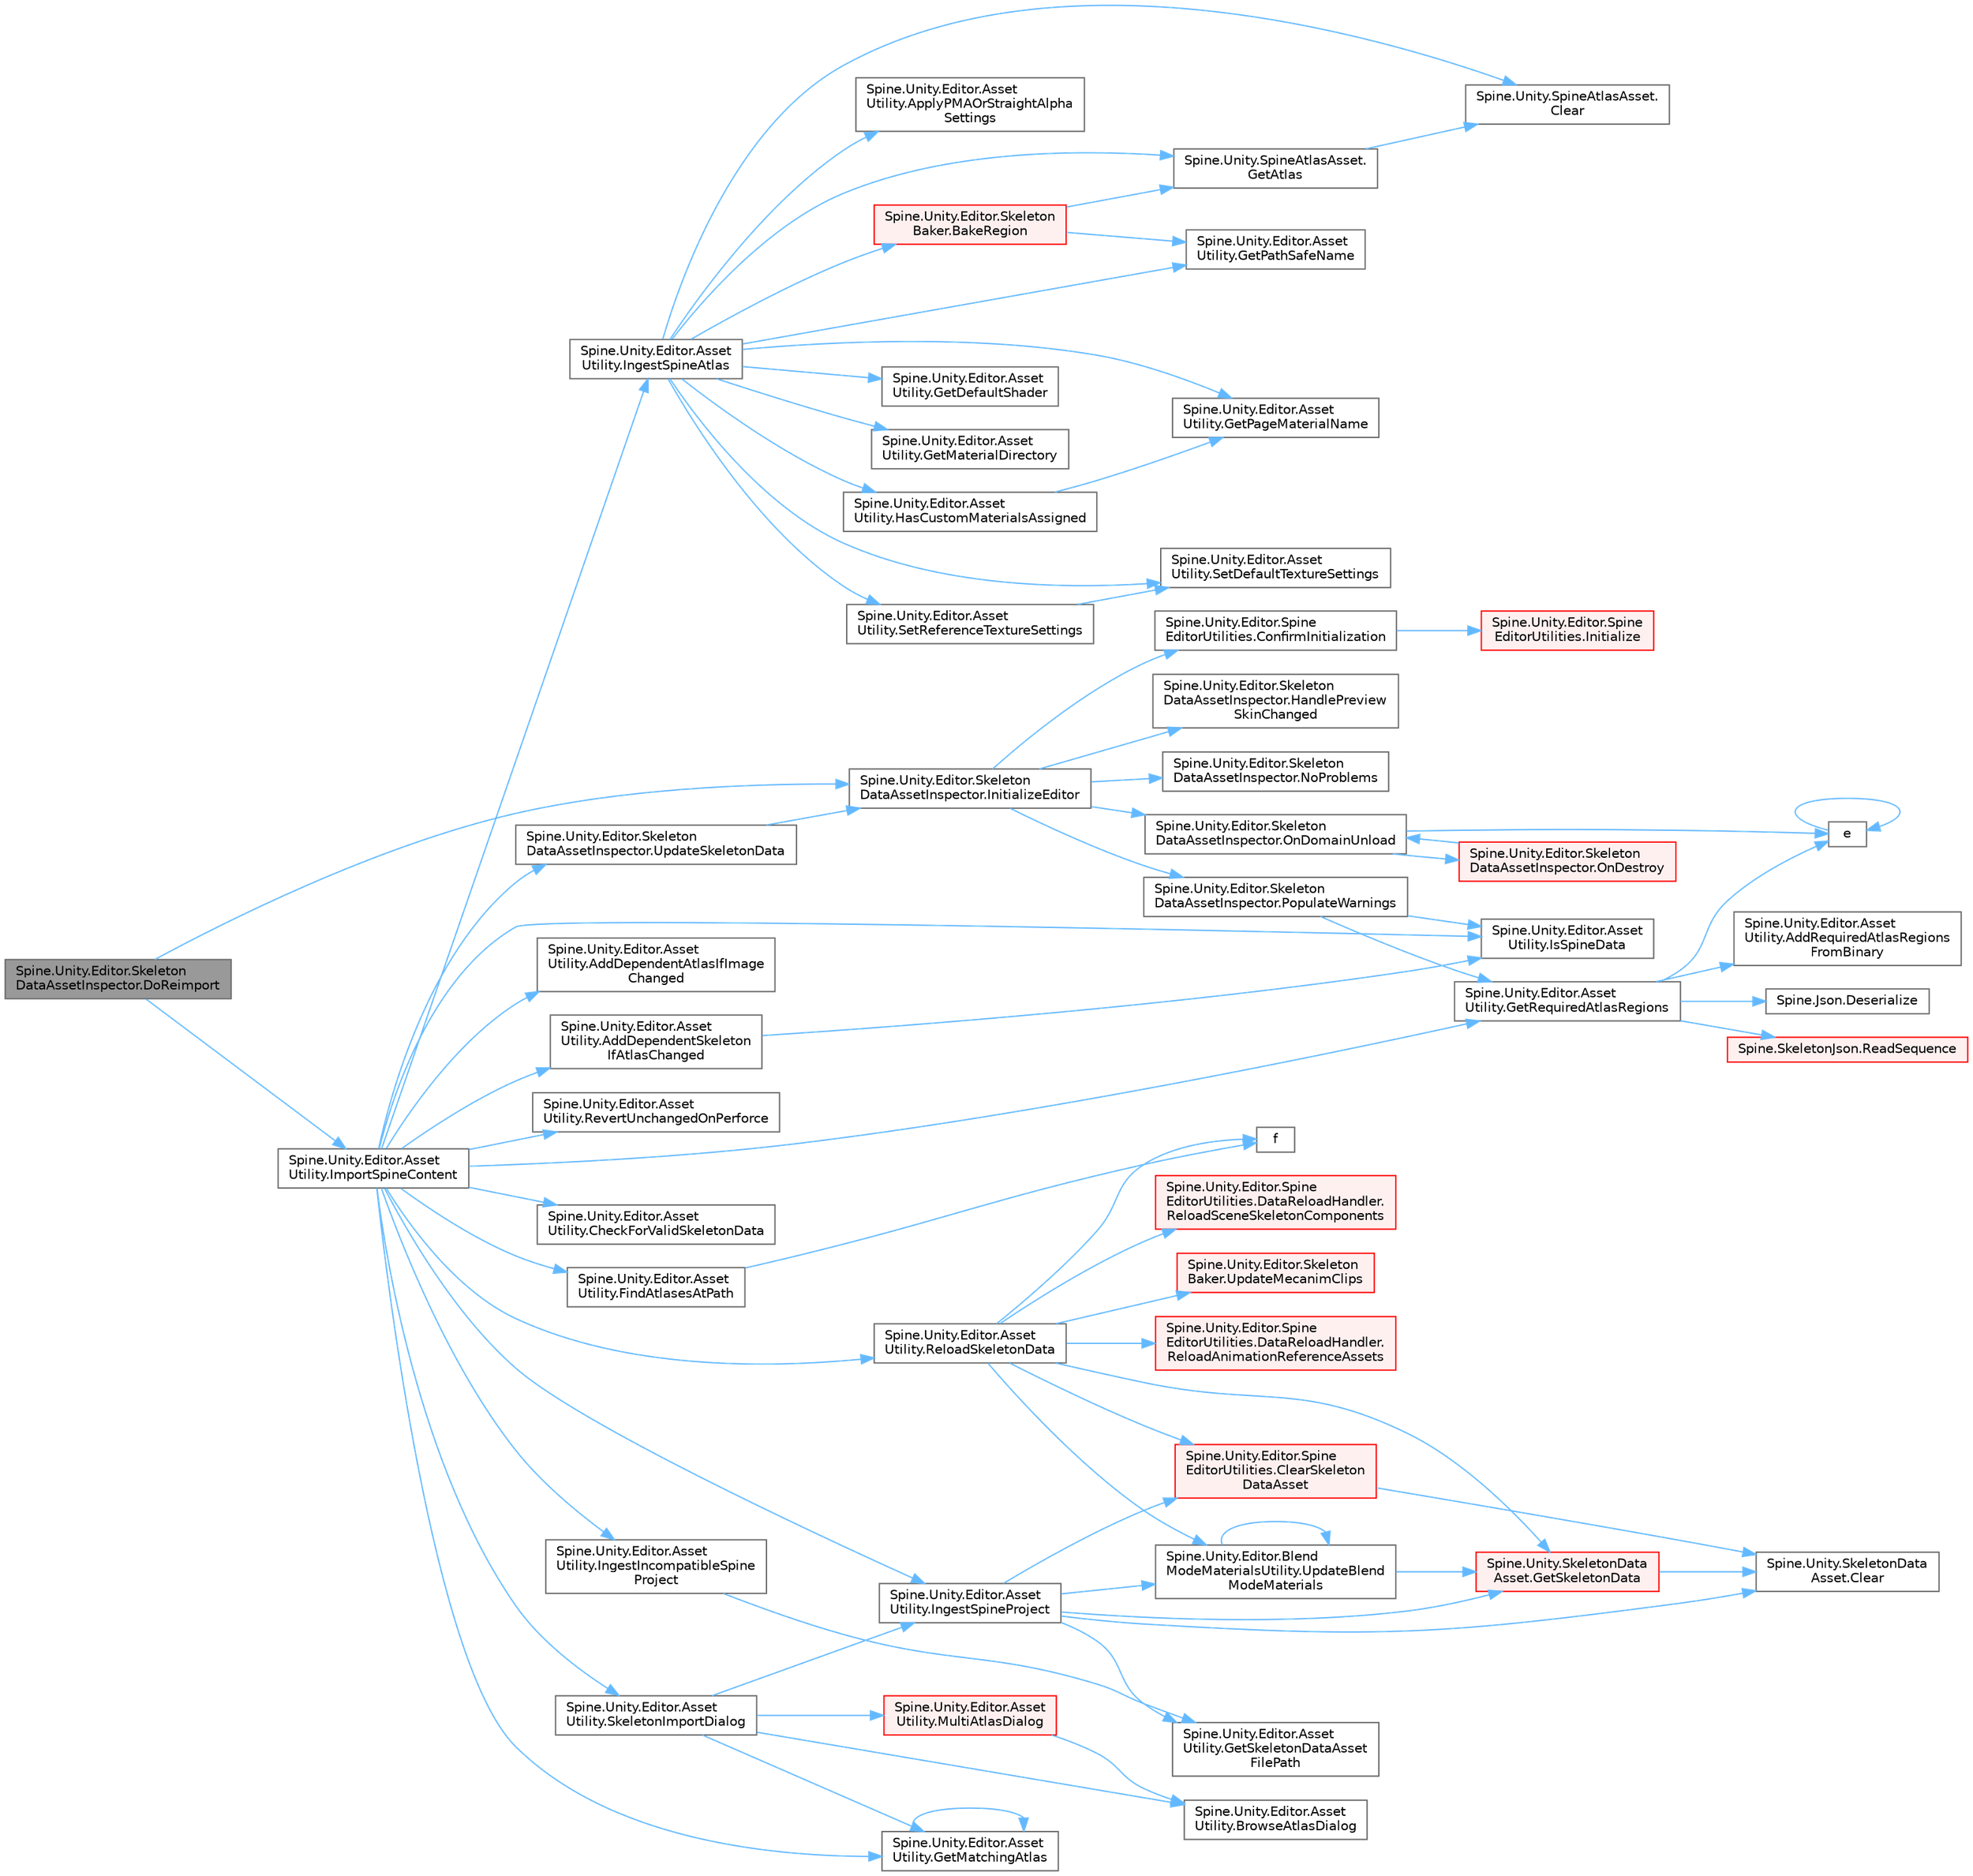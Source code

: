 digraph "Spine.Unity.Editor.SkeletonDataAssetInspector.DoReimport"
{
 // LATEX_PDF_SIZE
  bgcolor="transparent";
  edge [fontname=Helvetica,fontsize=10,labelfontname=Helvetica,labelfontsize=10];
  node [fontname=Helvetica,fontsize=10,shape=box,height=0.2,width=0.4];
  rankdir="LR";
  Node1 [id="Node000001",label="Spine.Unity.Editor.Skeleton\lDataAssetInspector.DoReimport",height=0.2,width=0.4,color="gray40", fillcolor="grey60", style="filled", fontcolor="black",tooltip=" "];
  Node1 -> Node2 [id="edge1_Node000001_Node000002",color="steelblue1",style="solid",tooltip=" "];
  Node2 [id="Node000002",label="Spine.Unity.Editor.Asset\lUtility.ImportSpineContent",height=0.2,width=0.4,color="grey40", fillcolor="white", style="filled",URL="$class_spine_1_1_unity_1_1_editor_1_1_asset_utility.html#a129399d9694a702946a53beeb24c0f84",tooltip=" "];
  Node2 -> Node3 [id="edge2_Node000002_Node000003",color="steelblue1",style="solid",tooltip=" "];
  Node3 [id="Node000003",label="Spine.Unity.Editor.Asset\lUtility.AddDependentAtlasIfImage\lChanged",height=0.2,width=0.4,color="grey40", fillcolor="white", style="filled",URL="$class_spine_1_1_unity_1_1_editor_1_1_asset_utility.html#a00f952b544fa33c3c715243827ffa5f6",tooltip=" "];
  Node2 -> Node4 [id="edge3_Node000002_Node000004",color="steelblue1",style="solid",tooltip=" "];
  Node4 [id="Node000004",label="Spine.Unity.Editor.Asset\lUtility.AddDependentSkeleton\lIfAtlasChanged",height=0.2,width=0.4,color="grey40", fillcolor="white", style="filled",URL="$class_spine_1_1_unity_1_1_editor_1_1_asset_utility.html#a76d6a12def1fa2dac25d42b450e1a4fa",tooltip=" "];
  Node4 -> Node5 [id="edge4_Node000004_Node000005",color="steelblue1",style="solid",tooltip=" "];
  Node5 [id="Node000005",label="Spine.Unity.Editor.Asset\lUtility.IsSpineData",height=0.2,width=0.4,color="grey40", fillcolor="white", style="filled",URL="$class_spine_1_1_unity_1_1_editor_1_1_asset_utility.html#a5493c1798919ca8a194431e6530df4ba",tooltip=" "];
  Node2 -> Node6 [id="edge5_Node000002_Node000006",color="steelblue1",style="solid",tooltip=" "];
  Node6 [id="Node000006",label="Spine.Unity.Editor.Asset\lUtility.CheckForValidSkeletonData",height=0.2,width=0.4,color="grey40", fillcolor="white", style="filled",URL="$class_spine_1_1_unity_1_1_editor_1_1_asset_utility.html#ad1d5d96d5473c0c9556a849b60f811df",tooltip=" "];
  Node2 -> Node7 [id="edge6_Node000002_Node000007",color="steelblue1",style="solid",tooltip=" "];
  Node7 [id="Node000007",label="Spine.Unity.Editor.Asset\lUtility.FindAtlasesAtPath",height=0.2,width=0.4,color="grey40", fillcolor="white", style="filled",URL="$class_spine_1_1_unity_1_1_editor_1_1_asset_utility.html#aac219153dc439732e1287623d2606a3b",tooltip=" "];
  Node7 -> Node8 [id="edge7_Node000007_Node000008",color="steelblue1",style="solid",tooltip=" "];
  Node8 [id="Node000008",label="f",height=0.2,width=0.4,color="grey40", fillcolor="white", style="filled",URL="$cxx11__tensor__map_8cpp.html#a7f507fea02198f6cb81c86640c7b1a4e",tooltip=" "];
  Node2 -> Node9 [id="edge8_Node000002_Node000009",color="steelblue1",style="solid",tooltip=" "];
  Node9 [id="Node000009",label="Spine.Unity.Editor.Asset\lUtility.GetMatchingAtlas",height=0.2,width=0.4,color="grey40", fillcolor="white", style="filled",URL="$class_spine_1_1_unity_1_1_editor_1_1_asset_utility.html#aea721228def0c83ad4f8e5427de1558d",tooltip=" "];
  Node9 -> Node9 [id="edge9_Node000009_Node000009",color="steelblue1",style="solid",tooltip=" "];
  Node2 -> Node10 [id="edge10_Node000002_Node000010",color="steelblue1",style="solid",tooltip=" "];
  Node10 [id="Node000010",label="Spine.Unity.Editor.Asset\lUtility.GetRequiredAtlasRegions",height=0.2,width=0.4,color="grey40", fillcolor="white", style="filled",URL="$class_spine_1_1_unity_1_1_editor_1_1_asset_utility.html#ab2330f779e34bc3046d8343f9ed9cbaf",tooltip=" "];
  Node10 -> Node11 [id="edge11_Node000010_Node000011",color="steelblue1",style="solid",tooltip=" "];
  Node11 [id="Node000011",label="Spine.Unity.Editor.Asset\lUtility.AddRequiredAtlasRegions\lFromBinary",height=0.2,width=0.4,color="grey40", fillcolor="white", style="filled",URL="$class_spine_1_1_unity_1_1_editor_1_1_asset_utility.html#a9f1fc8b32fcfffd2f05824dc84e20b71",tooltip=" "];
  Node10 -> Node12 [id="edge12_Node000010_Node000012",color="steelblue1",style="solid",tooltip=" "];
  Node12 [id="Node000012",label="Spine.Json.Deserialize",height=0.2,width=0.4,color="grey40", fillcolor="white", style="filled",URL="$class_spine_1_1_json.html#af98b2062414586e649da25e7db85b3b6",tooltip=" "];
  Node10 -> Node13 [id="edge13_Node000010_Node000013",color="steelblue1",style="solid",tooltip=" "];
  Node13 [id="Node000013",label="e",height=0.2,width=0.4,color="grey40", fillcolor="white", style="filled",URL="$_cwise__array__power__array_8cpp.html#a9cb86ff854760bf91a154f2724a9101d",tooltip=" "];
  Node13 -> Node13 [id="edge14_Node000013_Node000013",color="steelblue1",style="solid",tooltip=" "];
  Node10 -> Node14 [id="edge15_Node000010_Node000014",color="steelblue1",style="solid",tooltip=" "];
  Node14 [id="Node000014",label="Spine.SkeletonJson.ReadSequence",height=0.2,width=0.4,color="red", fillcolor="#FFF0F0", style="filled",URL="$class_spine_1_1_skeleton_json.html#a7d53f4ff61cedf159c4eb87a68856e54",tooltip=" "];
  Node2 -> Node16 [id="edge16_Node000002_Node000016",color="steelblue1",style="solid",tooltip=" "];
  Node16 [id="Node000016",label="Spine.Unity.Editor.Asset\lUtility.IngestIncompatibleSpine\lProject",height=0.2,width=0.4,color="grey40", fillcolor="white", style="filled",URL="$class_spine_1_1_unity_1_1_editor_1_1_asset_utility.html#a5a52499fd0dd579be9ac059bc4f4a0ff",tooltip=" "];
  Node16 -> Node17 [id="edge17_Node000016_Node000017",color="steelblue1",style="solid",tooltip=" "];
  Node17 [id="Node000017",label="Spine.Unity.Editor.Asset\lUtility.GetSkeletonDataAsset\lFilePath",height=0.2,width=0.4,color="grey40", fillcolor="white", style="filled",URL="$class_spine_1_1_unity_1_1_editor_1_1_asset_utility.html#ae05677a71eb22c9e4ba383ec991b0884",tooltip=" "];
  Node2 -> Node18 [id="edge18_Node000002_Node000018",color="steelblue1",style="solid",tooltip=" "];
  Node18 [id="Node000018",label="Spine.Unity.Editor.Asset\lUtility.IngestSpineAtlas",height=0.2,width=0.4,color="grey40", fillcolor="white", style="filled",URL="$class_spine_1_1_unity_1_1_editor_1_1_asset_utility.html#abb2b0268085ed60dc8fa79dad63b2612",tooltip=" "];
  Node18 -> Node19 [id="edge19_Node000018_Node000019",color="steelblue1",style="solid",tooltip=" "];
  Node19 [id="Node000019",label="Spine.Unity.Editor.Asset\lUtility.ApplyPMAOrStraightAlpha\lSettings",height=0.2,width=0.4,color="grey40", fillcolor="white", style="filled",URL="$class_spine_1_1_unity_1_1_editor_1_1_asset_utility.html#aaba77b5d4db09cdc9b97151861b5afd3",tooltip=" "];
  Node18 -> Node20 [id="edge20_Node000018_Node000020",color="steelblue1",style="solid",tooltip=" "];
  Node20 [id="Node000020",label="Spine.Unity.Editor.Skeleton\lBaker.BakeRegion",height=0.2,width=0.4,color="red", fillcolor="#FFF0F0", style="filled",URL="$class_spine_1_1_unity_1_1_editor_1_1_skeleton_baker.html#a7e5ffc84e22db43b94dcff0babe25943",tooltip=" "];
  Node20 -> Node24 [id="edge21_Node000020_Node000024",color="steelblue1",style="solid",tooltip=" "];
  Node24 [id="Node000024",label="Spine.Unity.SpineAtlasAsset.\lGetAtlas",height=0.2,width=0.4,color="grey40", fillcolor="white", style="filled",URL="$class_spine_1_1_unity_1_1_spine_atlas_asset.html#a4d864ed90c7050dc5a3e26676b275334",tooltip="The atlas or null if it could not be loaded."];
  Node24 -> Node25 [id="edge22_Node000024_Node000025",color="steelblue1",style="solid",tooltip=" "];
  Node25 [id="Node000025",label="Spine.Unity.SpineAtlasAsset.\lClear",height=0.2,width=0.4,color="grey40", fillcolor="white", style="filled",URL="$class_spine_1_1_unity_1_1_spine_atlas_asset.html#a82399110815f64282fb2ee8a24f1b355",tooltip=" "];
  Node20 -> Node26 [id="edge23_Node000020_Node000026",color="steelblue1",style="solid",tooltip=" "];
  Node26 [id="Node000026",label="Spine.Unity.Editor.Asset\lUtility.GetPathSafeName",height=0.2,width=0.4,color="grey40", fillcolor="white", style="filled",URL="$class_spine_1_1_unity_1_1_editor_1_1_asset_utility.html#af64fdc27618f76c849ddabd85d7ad037",tooltip=" "];
  Node18 -> Node25 [id="edge24_Node000018_Node000025",color="steelblue1",style="solid",tooltip=" "];
  Node18 -> Node24 [id="edge25_Node000018_Node000024",color="steelblue1",style="solid",tooltip=" "];
  Node18 -> Node28 [id="edge26_Node000018_Node000028",color="steelblue1",style="solid",tooltip=" "];
  Node28 [id="Node000028",label="Spine.Unity.Editor.Asset\lUtility.GetDefaultShader",height=0.2,width=0.4,color="grey40", fillcolor="white", style="filled",URL="$class_spine_1_1_unity_1_1_editor_1_1_asset_utility.html#a54c5c1e106cd174eb4842313b1b4d68c",tooltip=" "];
  Node18 -> Node29 [id="edge27_Node000018_Node000029",color="steelblue1",style="solid",tooltip=" "];
  Node29 [id="Node000029",label="Spine.Unity.Editor.Asset\lUtility.GetMaterialDirectory",height=0.2,width=0.4,color="grey40", fillcolor="white", style="filled",URL="$class_spine_1_1_unity_1_1_editor_1_1_asset_utility.html#a44f125caa19e215e349fba0ab5495201",tooltip=" "];
  Node18 -> Node30 [id="edge28_Node000018_Node000030",color="steelblue1",style="solid",tooltip=" "];
  Node30 [id="Node000030",label="Spine.Unity.Editor.Asset\lUtility.GetPageMaterialName",height=0.2,width=0.4,color="grey40", fillcolor="white", style="filled",URL="$class_spine_1_1_unity_1_1_editor_1_1_asset_utility.html#a47d710b85ebfbbad9d300eceb5de1828",tooltip=" "];
  Node18 -> Node26 [id="edge29_Node000018_Node000026",color="steelblue1",style="solid",tooltip=" "];
  Node18 -> Node31 [id="edge30_Node000018_Node000031",color="steelblue1",style="solid",tooltip=" "];
  Node31 [id="Node000031",label="Spine.Unity.Editor.Asset\lUtility.HasCustomMaterialsAssigned",height=0.2,width=0.4,color="grey40", fillcolor="white", style="filled",URL="$class_spine_1_1_unity_1_1_editor_1_1_asset_utility.html#acb8ae20b06e707cdd38009a0bdcd8a6f",tooltip=" "];
  Node31 -> Node30 [id="edge31_Node000031_Node000030",color="steelblue1",style="solid",tooltip=" "];
  Node18 -> Node32 [id="edge32_Node000018_Node000032",color="steelblue1",style="solid",tooltip=" "];
  Node32 [id="Node000032",label="Spine.Unity.Editor.Asset\lUtility.SetDefaultTextureSettings",height=0.2,width=0.4,color="grey40", fillcolor="white", style="filled",URL="$class_spine_1_1_unity_1_1_editor_1_1_asset_utility.html#ad930bdd8f9dbda43ca7b16ba764763e6",tooltip=" "];
  Node18 -> Node33 [id="edge33_Node000018_Node000033",color="steelblue1",style="solid",tooltip=" "];
  Node33 [id="Node000033",label="Spine.Unity.Editor.Asset\lUtility.SetReferenceTextureSettings",height=0.2,width=0.4,color="grey40", fillcolor="white", style="filled",URL="$class_spine_1_1_unity_1_1_editor_1_1_asset_utility.html#a70ac607cca8e3c7893601b9a334ea607",tooltip=" "];
  Node33 -> Node32 [id="edge34_Node000033_Node000032",color="steelblue1",style="solid",tooltip=" "];
  Node2 -> Node34 [id="edge35_Node000002_Node000034",color="steelblue1",style="solid",tooltip=" "];
  Node34 [id="Node000034",label="Spine.Unity.Editor.Asset\lUtility.IngestSpineProject",height=0.2,width=0.4,color="grey40", fillcolor="white", style="filled",URL="$class_spine_1_1_unity_1_1_editor_1_1_asset_utility.html#a33ee172711b75740992b7e7a721e2410",tooltip=" "];
  Node34 -> Node35 [id="edge36_Node000034_Node000035",color="steelblue1",style="solid",tooltip=" "];
  Node35 [id="Node000035",label="Spine.Unity.SkeletonData\lAsset.Clear",height=0.2,width=0.4,color="grey40", fillcolor="white", style="filled",URL="$class_spine_1_1_unity_1_1_skeleton_data_asset.html#a0609f106c8b6f209cdcc696dc7ef5361",tooltip="Clears the loaded SkeletonData and AnimationStateData. Use this to force a reload for the next time G..."];
  Node34 -> Node36 [id="edge37_Node000034_Node000036",color="steelblue1",style="solid",tooltip=" "];
  Node36 [id="Node000036",label="Spine.Unity.Editor.Spine\lEditorUtilities.ClearSkeleton\lDataAsset",height=0.2,width=0.4,color="red", fillcolor="#FFF0F0", style="filled",URL="$class_spine_1_1_unity_1_1_editor_1_1_spine_editor_utilities.html#aae92ccf04c1d0144da4b35d9cecb6e32",tooltip=" "];
  Node36 -> Node35 [id="edge38_Node000036_Node000035",color="steelblue1",style="solid",tooltip=" "];
  Node34 -> Node40 [id="edge39_Node000034_Node000040",color="steelblue1",style="solid",tooltip=" "];
  Node40 [id="Node000040",label="Spine.Unity.SkeletonData\lAsset.GetSkeletonData",height=0.2,width=0.4,color="red", fillcolor="#FFF0F0", style="filled",URL="$class_spine_1_1_unity_1_1_skeleton_data_asset.html#a2b0df38bd74c1b464ed8543f72c7fd4e",tooltip="Loads, caches and returns the SkeletonData from the skeleton data file. Returns the cached SkeletonDa..."];
  Node40 -> Node35 [id="edge40_Node000040_Node000035",color="steelblue1",style="solid",tooltip=" "];
  Node34 -> Node17 [id="edge41_Node000034_Node000017",color="steelblue1",style="solid",tooltip=" "];
  Node34 -> Node49 [id="edge42_Node000034_Node000049",color="steelblue1",style="solid",tooltip=" "];
  Node49 [id="Node000049",label="Spine.Unity.Editor.Blend\lModeMaterialsUtility.UpdateBlend\lModeMaterials",height=0.2,width=0.4,color="grey40", fillcolor="white", style="filled",URL="$class_spine_1_1_unity_1_1_editor_1_1_blend_mode_materials_utility.html#a6ba705969a356a07623ded4f7284a94c",tooltip=" "];
  Node49 -> Node40 [id="edge43_Node000049_Node000040",color="steelblue1",style="solid",tooltip=" "];
  Node49 -> Node49 [id="edge44_Node000049_Node000049",color="steelblue1",style="solid",tooltip=" "];
  Node2 -> Node5 [id="edge45_Node000002_Node000005",color="steelblue1",style="solid",tooltip=" "];
  Node2 -> Node50 [id="edge46_Node000002_Node000050",color="steelblue1",style="solid",tooltip=" "];
  Node50 [id="Node000050",label="Spine.Unity.Editor.Asset\lUtility.ReloadSkeletonData",height=0.2,width=0.4,color="grey40", fillcolor="white", style="filled",URL="$class_spine_1_1_unity_1_1_editor_1_1_asset_utility.html#a1f0cec794d606d403d5066600ff07b2d",tooltip=" "];
  Node50 -> Node36 [id="edge47_Node000050_Node000036",color="steelblue1",style="solid",tooltip=" "];
  Node50 -> Node8 [id="edge48_Node000050_Node000008",color="steelblue1",style="solid",tooltip=" "];
  Node50 -> Node40 [id="edge49_Node000050_Node000040",color="steelblue1",style="solid",tooltip=" "];
  Node50 -> Node51 [id="edge50_Node000050_Node000051",color="steelblue1",style="solid",tooltip=" "];
  Node51 [id="Node000051",label="Spine.Unity.Editor.Spine\lEditorUtilities.DataReloadHandler.\lReloadAnimationReferenceAssets",height=0.2,width=0.4,color="red", fillcolor="#FFF0F0", style="filled",URL="$class_spine_1_1_unity_1_1_editor_1_1_spine_editor_utilities_1_1_data_reload_handler.html#a239f9dec03306653aa9132aae1703cec",tooltip=" "];
  Node50 -> Node52 [id="edge51_Node000050_Node000052",color="steelblue1",style="solid",tooltip=" "];
  Node52 [id="Node000052",label="Spine.Unity.Editor.Spine\lEditorUtilities.DataReloadHandler.\lReloadSceneSkeletonComponents",height=0.2,width=0.4,color="red", fillcolor="#FFF0F0", style="filled",URL="$class_spine_1_1_unity_1_1_editor_1_1_spine_editor_utilities_1_1_data_reload_handler.html#a37495a7861854dc65784523dc6b5a3b8",tooltip=" "];
  Node50 -> Node49 [id="edge52_Node000050_Node000049",color="steelblue1",style="solid",tooltip=" "];
  Node50 -> Node74 [id="edge53_Node000050_Node000074",color="steelblue1",style="solid",tooltip=" "];
  Node74 [id="Node000074",label="Spine.Unity.Editor.Skeleton\lBaker.UpdateMecanimClips",height=0.2,width=0.4,color="red", fillcolor="#FFF0F0", style="filled",URL="$class_spine_1_1_unity_1_1_editor_1_1_skeleton_baker.html#ad1cec465ac371a6c39e52ade018ca513",tooltip=" "];
  Node2 -> Node79 [id="edge54_Node000002_Node000079",color="steelblue1",style="solid",tooltip=" "];
  Node79 [id="Node000079",label="Spine.Unity.Editor.Asset\lUtility.RevertUnchangedOnPerforce",height=0.2,width=0.4,color="grey40", fillcolor="white", style="filled",URL="$class_spine_1_1_unity_1_1_editor_1_1_asset_utility.html#af17053f52e08a981dbf65ba7cd630bc2",tooltip="Prevents automatic check-out of unchanged, identically re-created assets (e.g. when re-imported) when..."];
  Node2 -> Node80 [id="edge55_Node000002_Node000080",color="steelblue1",style="solid",tooltip=" "];
  Node80 [id="Node000080",label="Spine.Unity.Editor.Asset\lUtility.SkeletonImportDialog",height=0.2,width=0.4,color="grey40", fillcolor="white", style="filled",URL="$class_spine_1_1_unity_1_1_editor_1_1_asset_utility.html#acb4edad5503559110a1d63c3828cb6e3",tooltip=" "];
  Node80 -> Node81 [id="edge56_Node000080_Node000081",color="steelblue1",style="solid",tooltip=" "];
  Node81 [id="Node000081",label="Spine.Unity.Editor.Asset\lUtility.BrowseAtlasDialog",height=0.2,width=0.4,color="grey40", fillcolor="white", style="filled",URL="$class_spine_1_1_unity_1_1_editor_1_1_asset_utility.html#a34b6f52476f892de847ca41600a10757",tooltip=" "];
  Node80 -> Node9 [id="edge57_Node000080_Node000009",color="steelblue1",style="solid",tooltip=" "];
  Node80 -> Node34 [id="edge58_Node000080_Node000034",color="steelblue1",style="solid",tooltip=" "];
  Node80 -> Node82 [id="edge59_Node000080_Node000082",color="steelblue1",style="solid",tooltip=" "];
  Node82 [id="Node000082",label="Spine.Unity.Editor.Asset\lUtility.MultiAtlasDialog",height=0.2,width=0.4,color="red", fillcolor="#FFF0F0", style="filled",URL="$class_spine_1_1_unity_1_1_editor_1_1_asset_utility.html#aacaf2000b03f5d3f980ea5c31a59907c",tooltip=" "];
  Node82 -> Node81 [id="edge60_Node000082_Node000081",color="steelblue1",style="solid",tooltip=" "];
  Node2 -> Node83 [id="edge61_Node000002_Node000083",color="steelblue1",style="solid",tooltip=" "];
  Node83 [id="Node000083",label="Spine.Unity.Editor.Skeleton\lDataAssetInspector.UpdateSkeletonData",height=0.2,width=0.4,color="grey40", fillcolor="white", style="filled",URL="$class_spine_1_1_unity_1_1_editor_1_1_skeleton_data_asset_inspector.html#a922116e312f5bd9dd372076dfc42683d",tooltip=" "];
  Node83 -> Node84 [id="edge62_Node000083_Node000084",color="steelblue1",style="solid",tooltip=" "];
  Node84 [id="Node000084",label="Spine.Unity.Editor.Skeleton\lDataAssetInspector.InitializeEditor",height=0.2,width=0.4,color="grey40", fillcolor="white", style="filled",URL="$class_spine_1_1_unity_1_1_editor_1_1_skeleton_data_asset_inspector.html#a6e1b3ce2a40f88bf0856de424487659d",tooltip=" "];
  Node84 -> Node85 [id="edge63_Node000084_Node000085",color="steelblue1",style="solid",tooltip=" "];
  Node85 [id="Node000085",label="Spine.Unity.Editor.Spine\lEditorUtilities.ConfirmInitialization",height=0.2,width=0.4,color="grey40", fillcolor="white", style="filled",URL="$class_spine_1_1_unity_1_1_editor_1_1_spine_editor_utilities.html#a50138b04862241cbc785ba1e1b9b014f",tooltip=" "];
  Node85 -> Node86 [id="edge64_Node000085_Node000086",color="steelblue1",style="solid",tooltip=" "];
  Node86 [id="Node000086",label="Spine.Unity.Editor.Spine\lEditorUtilities.Initialize",height=0.2,width=0.4,color="red", fillcolor="#FFF0F0", style="filled",URL="$class_spine_1_1_unity_1_1_editor_1_1_spine_editor_utilities.html#abd76572f6dc50fd5b923f3360652e60c",tooltip=" "];
  Node84 -> Node145 [id="edge65_Node000084_Node000145",color="steelblue1",style="solid",tooltip=" "];
  Node145 [id="Node000145",label="Spine.Unity.Editor.Skeleton\lDataAssetInspector.HandlePreview\lSkinChanged",height=0.2,width=0.4,color="grey40", fillcolor="white", style="filled",URL="$class_spine_1_1_unity_1_1_editor_1_1_skeleton_data_asset_inspector.html#a7556b61213a4bf755a16210e033f33cc",tooltip=" "];
  Node84 -> Node146 [id="edge66_Node000084_Node000146",color="steelblue1",style="solid",tooltip=" "];
  Node146 [id="Node000146",label="Spine.Unity.Editor.Skeleton\lDataAssetInspector.NoProblems",height=0.2,width=0.4,color="grey40", fillcolor="white", style="filled",URL="$class_spine_1_1_unity_1_1_editor_1_1_skeleton_data_asset_inspector.html#af0e697b33713e1a5ccc6056a4ca9a96b",tooltip=" "];
  Node84 -> Node147 [id="edge67_Node000084_Node000147",color="steelblue1",style="solid",tooltip=" "];
  Node147 [id="Node000147",label="Spine.Unity.Editor.Skeleton\lDataAssetInspector.OnDomainUnload",height=0.2,width=0.4,color="grey40", fillcolor="white", style="filled",URL="$class_spine_1_1_unity_1_1_editor_1_1_skeleton_data_asset_inspector.html#abd9472c274b0f6049187d01b256a888b",tooltip=" "];
  Node147 -> Node13 [id="edge68_Node000147_Node000013",color="steelblue1",style="solid",tooltip=" "];
  Node147 -> Node148 [id="edge69_Node000147_Node000148",color="steelblue1",style="solid",tooltip=" "];
  Node148 [id="Node000148",label="Spine.Unity.Editor.Skeleton\lDataAssetInspector.OnDestroy",height=0.2,width=0.4,color="red", fillcolor="#FFF0F0", style="filled",URL="$class_spine_1_1_unity_1_1_editor_1_1_skeleton_data_asset_inspector.html#ad5ea18f59eef7a2a1064e1f8c1b767b7",tooltip=" "];
  Node148 -> Node147 [id="edge70_Node000148_Node000147",color="steelblue1",style="solid",tooltip=" "];
  Node84 -> Node150 [id="edge71_Node000084_Node000150",color="steelblue1",style="solid",tooltip=" "];
  Node150 [id="Node000150",label="Spine.Unity.Editor.Skeleton\lDataAssetInspector.PopulateWarnings",height=0.2,width=0.4,color="grey40", fillcolor="white", style="filled",URL="$class_spine_1_1_unity_1_1_editor_1_1_skeleton_data_asset_inspector.html#a4e64b69238957bb782a4b986952b559c",tooltip=" "];
  Node150 -> Node10 [id="edge72_Node000150_Node000010",color="steelblue1",style="solid",tooltip=" "];
  Node150 -> Node5 [id="edge73_Node000150_Node000005",color="steelblue1",style="solid",tooltip=" "];
  Node1 -> Node84 [id="edge74_Node000001_Node000084",color="steelblue1",style="solid",tooltip=" "];
}
